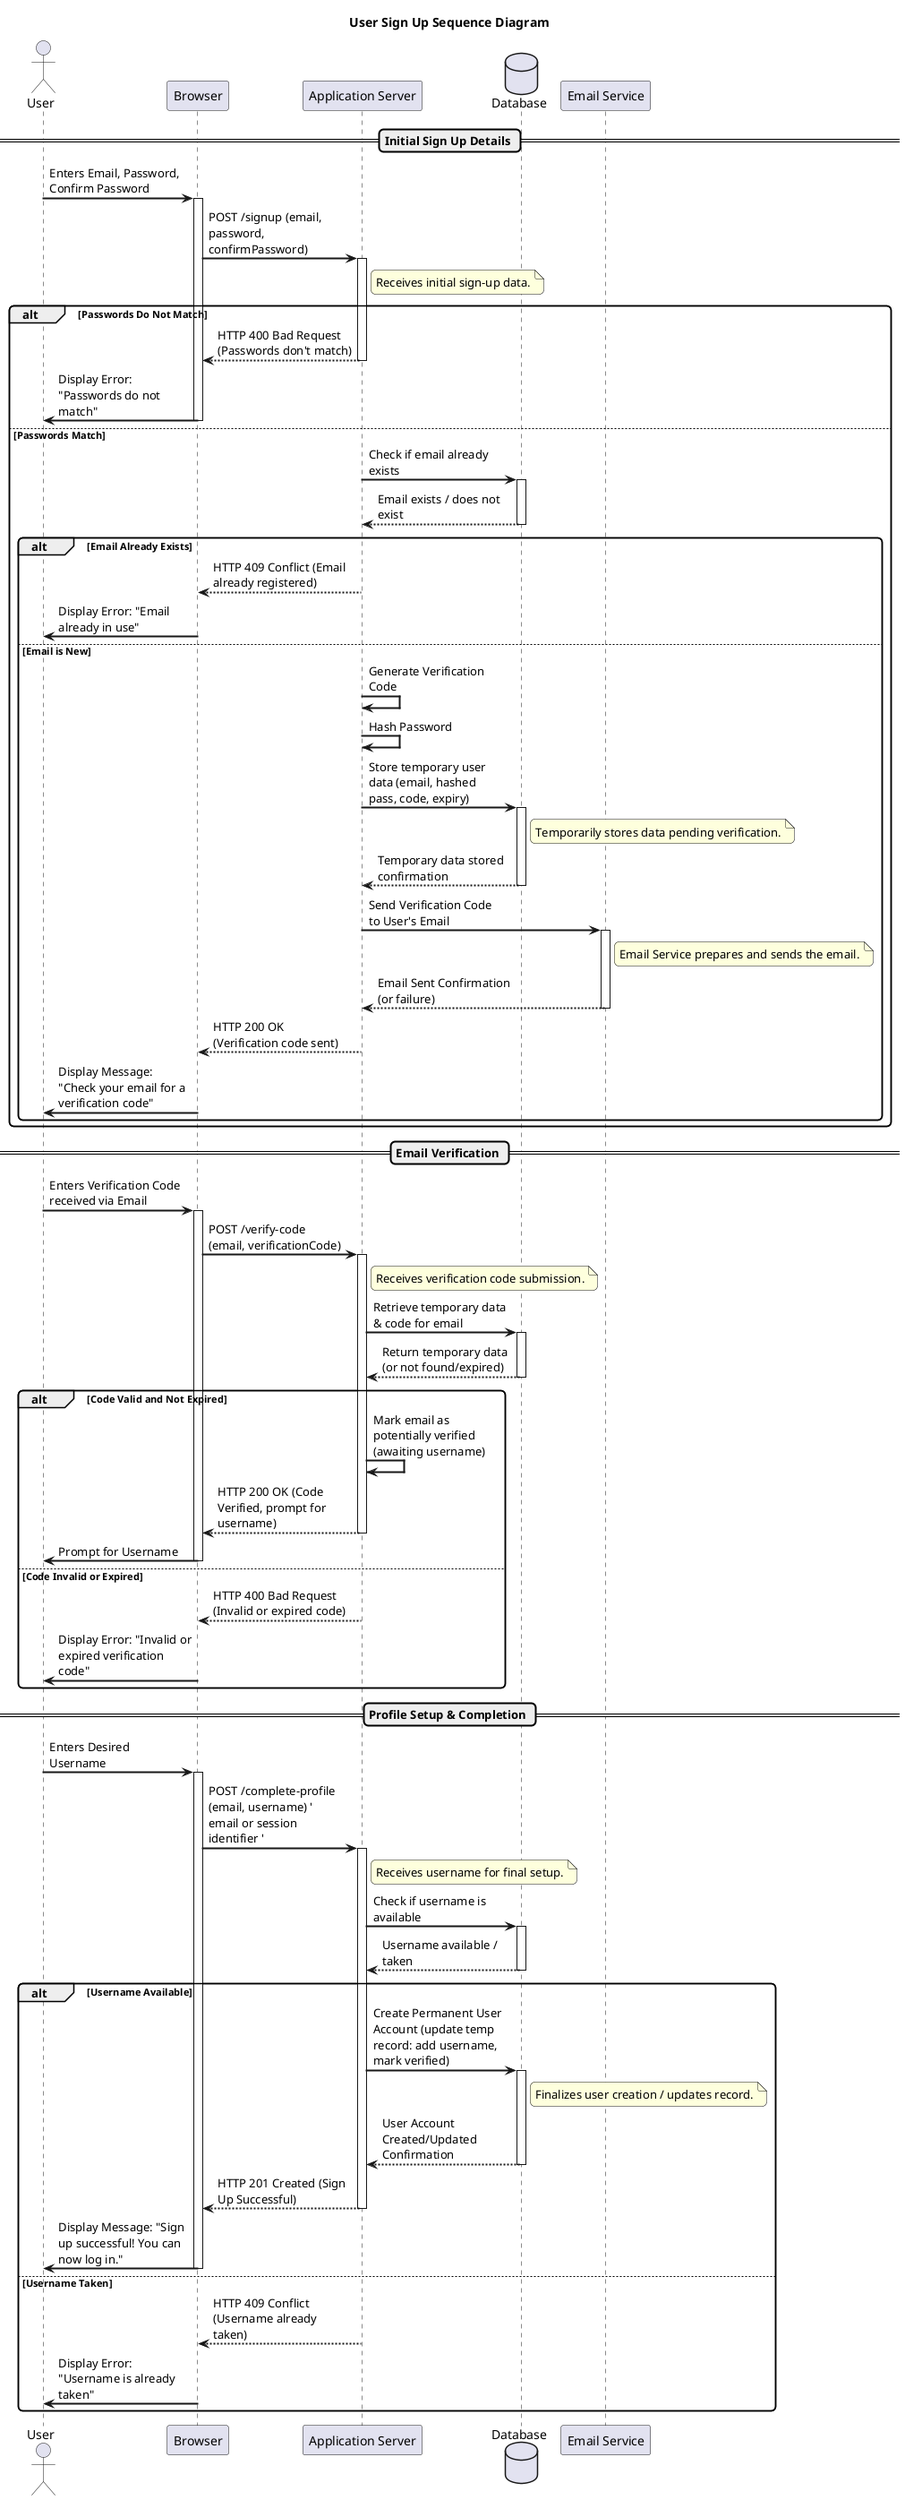 @startuml
title User Sign Up Sequence Diagram

actor User
participant Browser as Client
participant "Application Server" as Server
database Database as DB
participant "Email Service" as EmailSvc

skinparam sequenceArrowThickness 2
skinparam roundcorner 10
skinparam maxmessagesize 150
skinparam sequenceParticipant bold

== Initial Sign Up Details ==
User -> Client : Enters Email, Password, Confirm Password
activate Client
Client -> Server : POST /signup (email, password, confirmPassword)
activate Server
note right of Server: Receives initial sign-up data.

alt Passwords Do Not Match
    Server --> Client : HTTP 400 Bad Request (Passwords don't match)
    deactivate Server
    Client -> User : Display Error: "Passwords do not match"
    deactivate Client
else Passwords Match
    Server -> DB : Check if email already exists
    activate DB
    DB --> Server : Email exists / does not exist
    deactivate DB

    alt Email Already Exists
        Server --> Client : HTTP 409 Conflict (Email already registered)
        deactivate Server
        Client -> User : Display Error: "Email already in use"
        deactivate Client
    else Email is New
        Server -> Server : Generate Verification Code
        Server -> Server : Hash Password
        Server -> DB : Store temporary user data (email, hashed pass, code, expiry)
        activate DB
        note right of DB: Temporarily stores data pending verification.
        DB --> Server : Temporary data stored confirmation
        deactivate DB

        Server -> EmailSvc : Send Verification Code to User's Email
        activate EmailSvc
        note right of EmailSvc: Email Service prepares and sends the email.
        EmailSvc --> Server : Email Sent Confirmation (or failure)
        deactivate EmailSvc
        ' Assuming email sent successfully '
        Server --> Client : HTTP 200 OK (Verification code sent)
        deactivate Server
        Client -> User : Display Message: "Check your email for a verification code"
        deactivate Client
    end
end

== Email Verification ==
User -> Client : Enters Verification Code received via Email
activate Client
Client -> Server : POST /verify-code (email, verificationCode)
activate Server
note right of Server: Receives verification code submission.

Server -> DB : Retrieve temporary data & code for email
activate DB
DB --> Server : Return temporary data (or not found/expired)
deactivate DB

alt Code Valid and Not Expired
    Server -> Server : Mark email as potentially verified (awaiting username)
    Server --> Client : HTTP 200 OK (Code Verified, prompt for username)
    deactivate Server
    Client -> User : Prompt for Username
    deactivate Client
else Code Invalid or Expired
    Server --> Client : HTTP 400 Bad Request (Invalid or expired code)
    deactivate Server
    Client -> User : Display Error: "Invalid or expired verification code"
    deactivate Client
end

== Profile Setup & Completion ==
User -> Client : Enters Desired Username
activate Client
Client -> Server : POST /complete-profile (email, username) ' email or session identifier '
activate Server
note right of Server: Receives username for final setup.

Server -> DB : Check if username is available
activate DB
DB --> Server : Username available / taken
deactivate DB

alt Username Available
    Server -> DB : Create Permanent User Account (update temp record: add username, mark verified)
    activate DB
    note right of DB: Finalizes user creation / updates record.
    DB --> Server : User Account Created/Updated Confirmation
    deactivate DB
    Server --> Client : HTTP 201 Created (Sign Up Successful)
    deactivate Server
    Client -> User : Display Message: "Sign up successful! You can now log in."
    deactivate Client
else Username Taken
    Server --> Client : HTTP 409 Conflict (Username already taken)
    deactivate Server
    Client -> User : Display Error: "Username is already taken"
    deactivate Client
end

@enduml